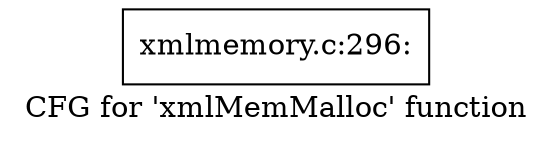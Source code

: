 digraph "CFG for 'xmlMemMalloc' function" {
	label="CFG for 'xmlMemMalloc' function";

	Node0x4b46460 [shape=record,label="{xmlmemory.c:296:}"];
}
